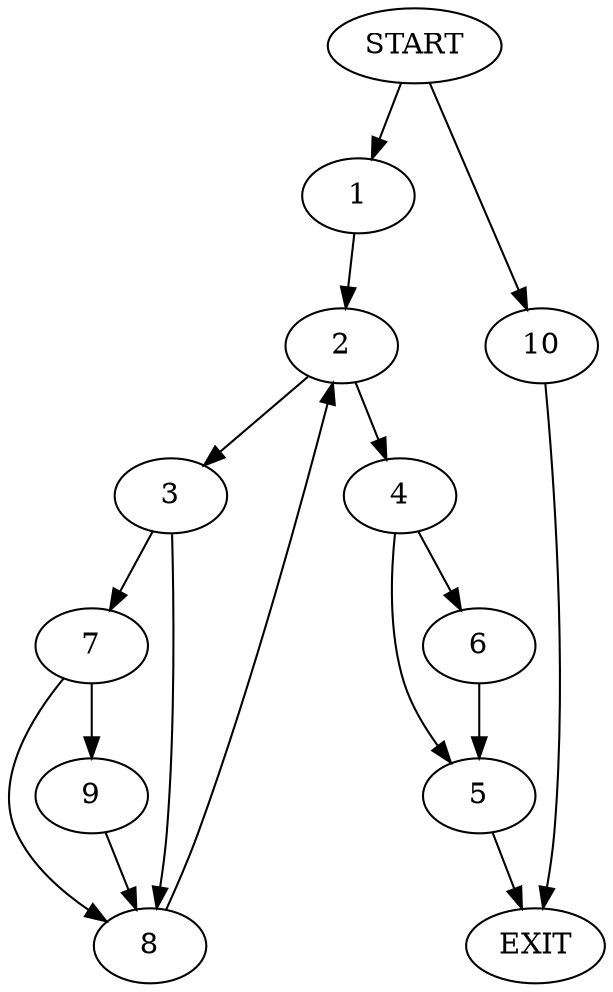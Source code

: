 digraph {
0 [label="START"]
11 [label="EXIT"]
0 -> 1
1 -> 2
2 -> 3
2 -> 4
4 -> 5
4 -> 6
3 -> 7
3 -> 8
7 -> 9
7 -> 8
8 -> 2
9 -> 8
5 -> 11
6 -> 5
0 -> 10
10 -> 11
}
